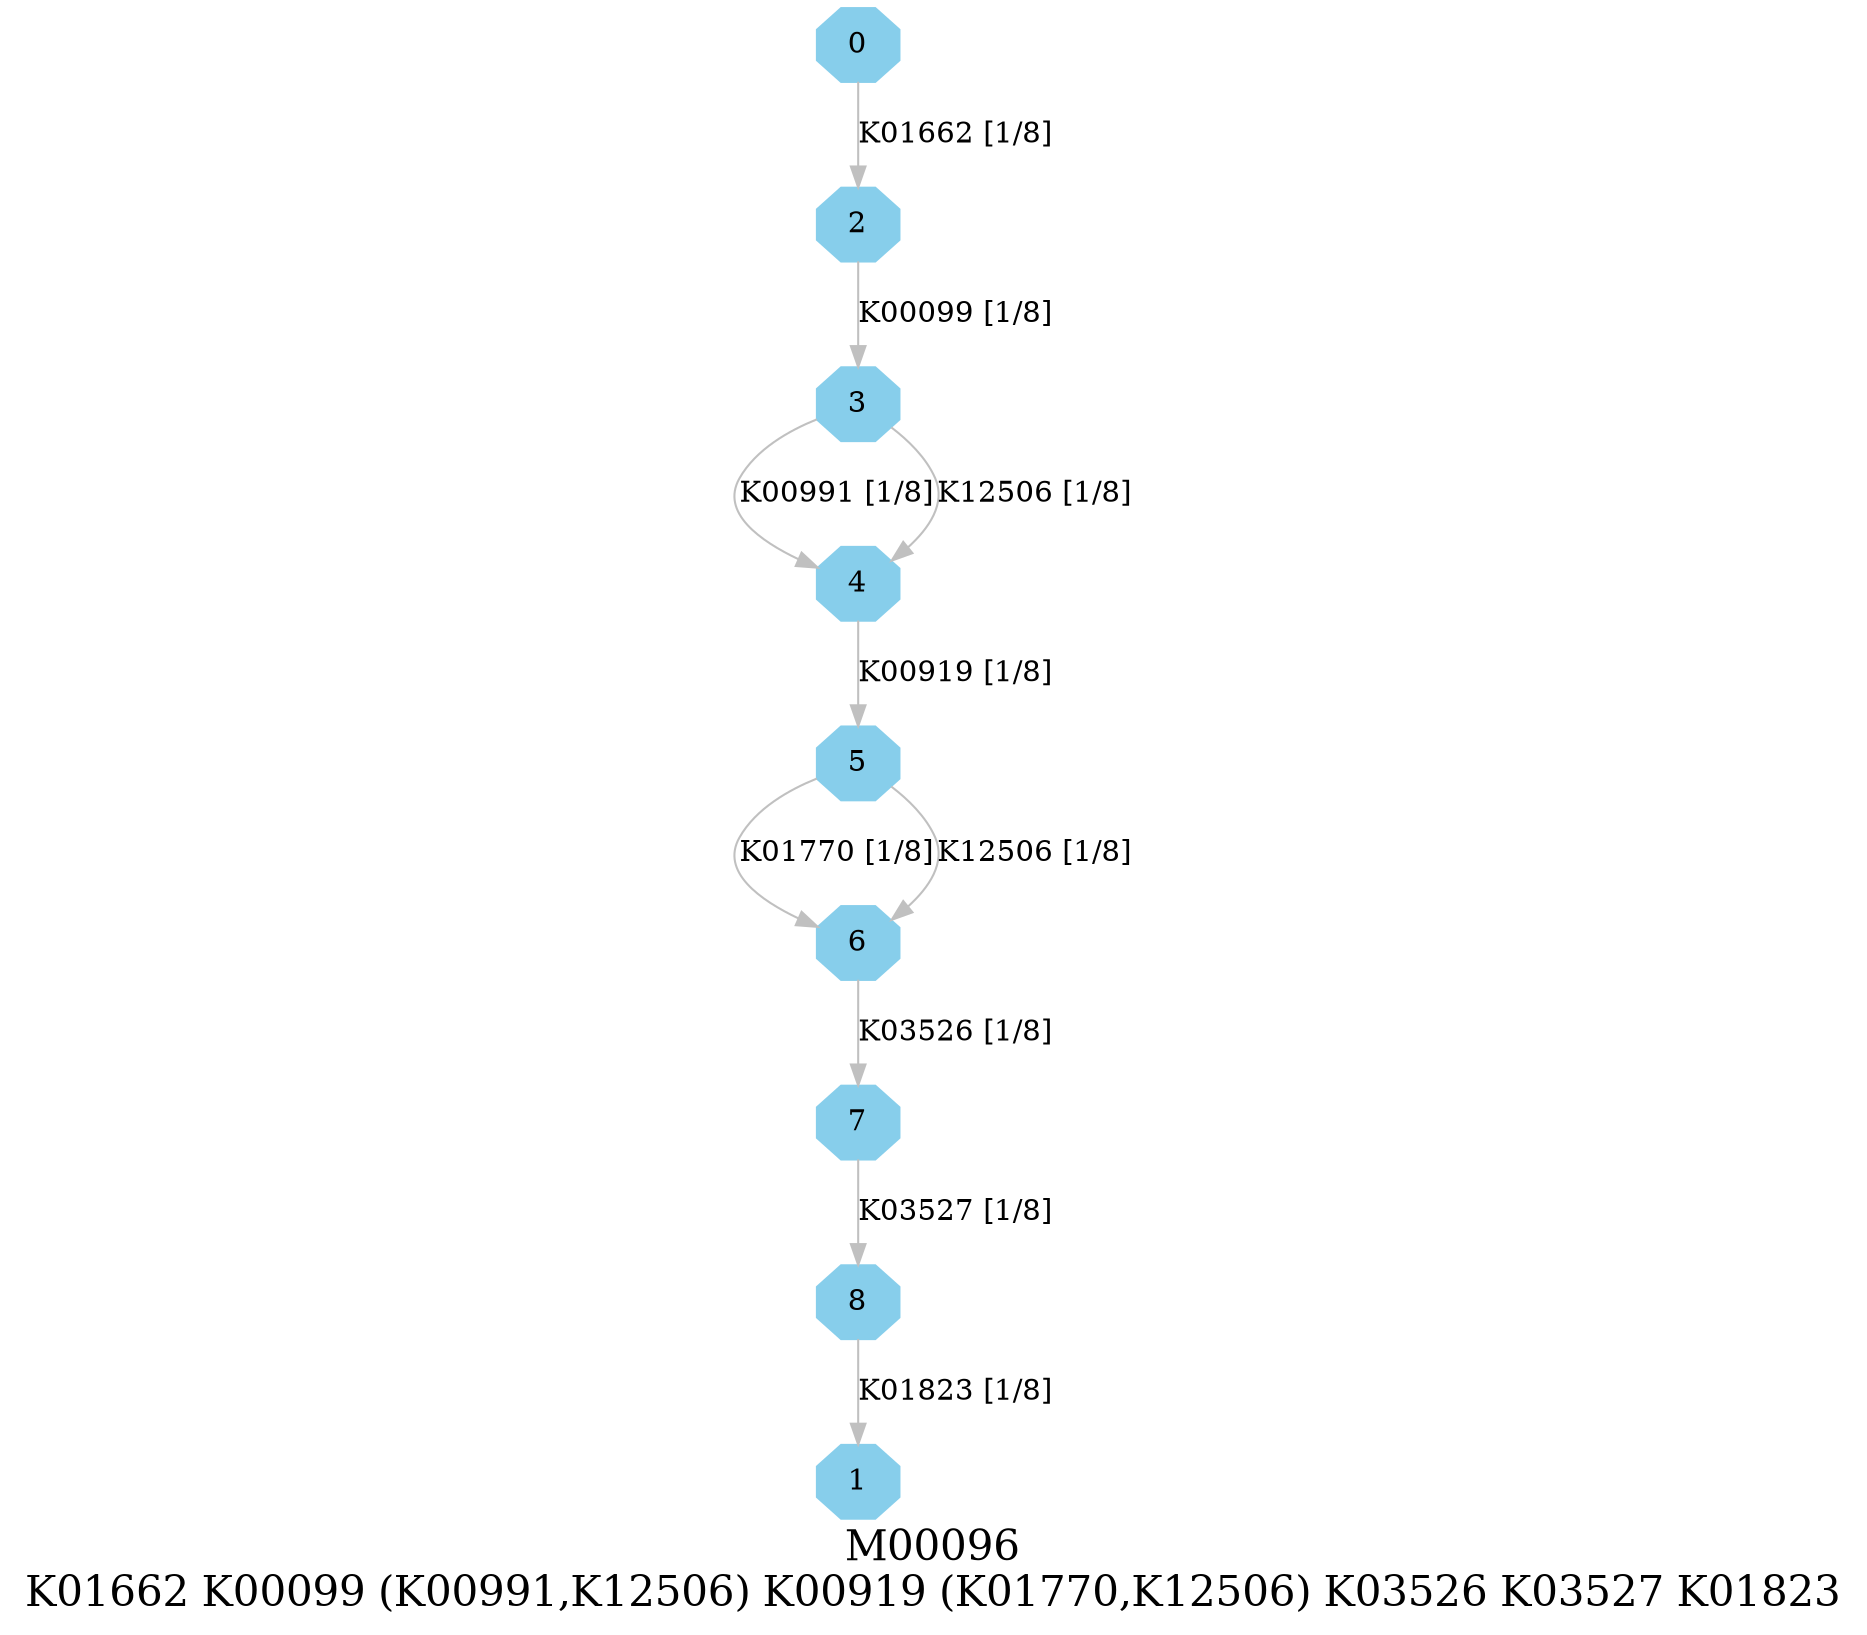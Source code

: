 digraph G {
graph [label="M00096
K01662 K00099 (K00991,K12506) K00919 (K01770,K12506) K03526 K03527 K01823",fontsize=20];
node [shape=box,style=filled];
edge [len=3,color=grey];
{node [width=.3,height=.3,shape=octagon,style=filled,color=skyblue] 0 1 2 3 4 5 6 7 8 }
0 -> 2 [label="K01662 [1/8]"];
2 -> 3 [label="K00099 [1/8]"];
3 -> 4 [label="K00991 [1/8]"];
3 -> 4 [label="K12506 [1/8]"];
4 -> 5 [label="K00919 [1/8]"];
5 -> 6 [label="K01770 [1/8]"];
5 -> 6 [label="K12506 [1/8]"];
6 -> 7 [label="K03526 [1/8]"];
7 -> 8 [label="K03527 [1/8]"];
8 -> 1 [label="K01823 [1/8]"];
}